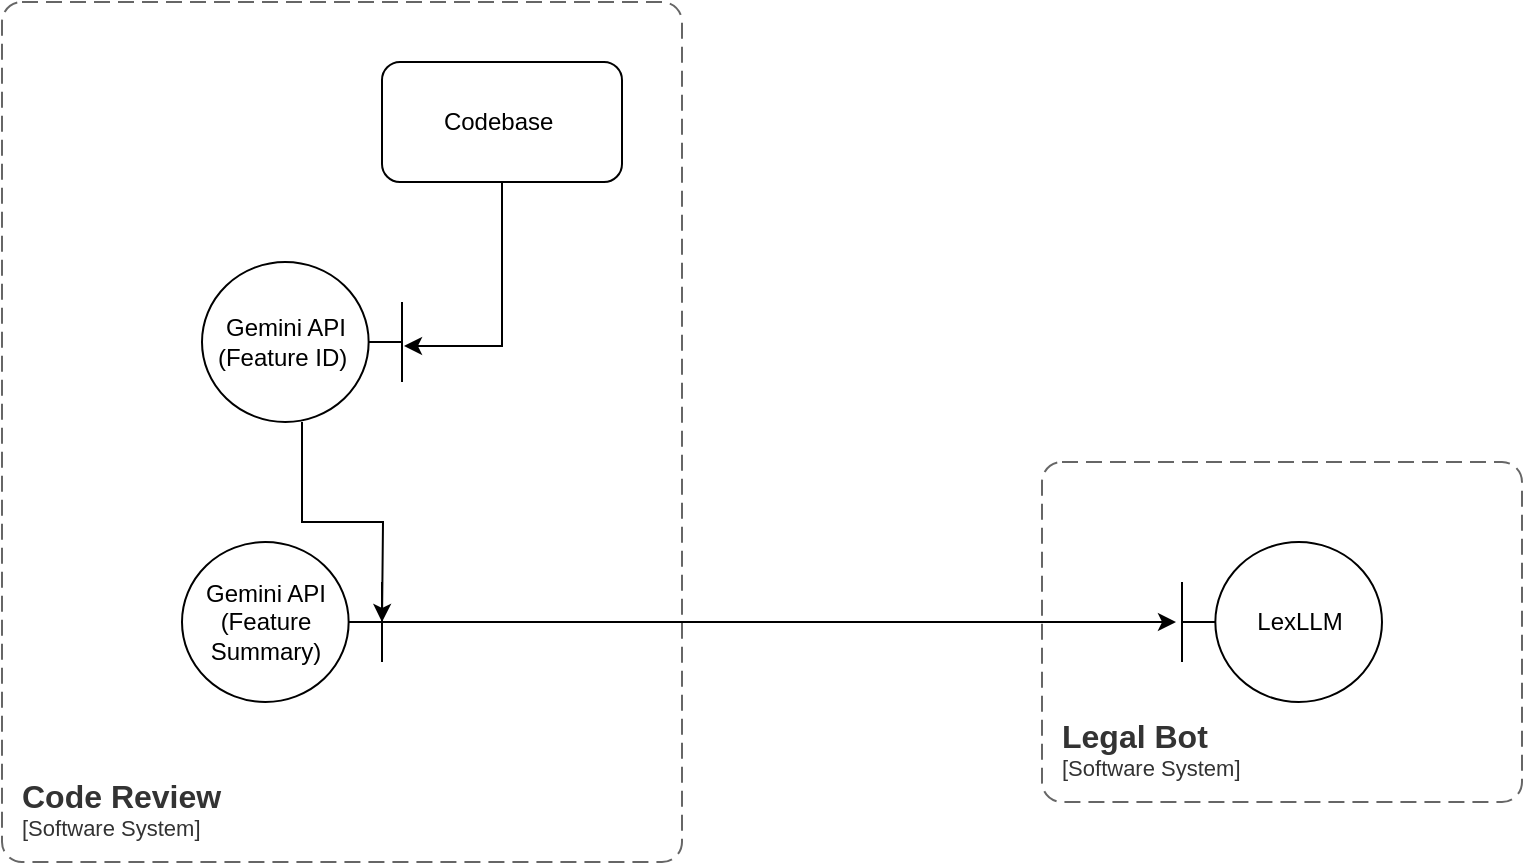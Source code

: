<mxfile>
    <diagram id="njNV_r26b3F3stBSeDbN" name="Page-1">
        <mxGraphModel dx="1686" dy="1139" grid="1" gridSize="10" guides="1" tooltips="1" connect="1" arrows="1" fold="1" page="1" pageScale="1" pageWidth="2339" pageHeight="3300" math="0" shadow="0">
            <root>
                <mxCell id="0"/>
                <mxCell id="1" parent="0"/>
                <object placeholders="1" c4Name="Code Review" c4Type="SystemScopeBoundary" c4Application="Software System" label="&lt;font style=&quot;font-size: 16px&quot;&gt;&lt;b&gt;&lt;div style=&quot;text-align: left&quot;&gt;%c4Name%&lt;/div&gt;&lt;/b&gt;&lt;/font&gt;&lt;div style=&quot;text-align: left&quot;&gt;[%c4Application%]&lt;/div&gt;" id="3">
                    <mxCell style="rounded=1;fontSize=11;whiteSpace=wrap;html=1;dashed=1;arcSize=20;fillColor=none;strokeColor=#666666;fontColor=#333333;labelBackgroundColor=none;align=left;verticalAlign=bottom;labelBorderColor=none;spacingTop=0;spacing=10;dashPattern=8 4;metaEdit=1;rotatable=0;perimeter=rectanglePerimeter;noLabel=0;labelPadding=0;allowArrows=0;connectable=0;expand=0;recursiveResize=0;editable=1;pointerEvents=0;absoluteArcSize=1;points=[[0.25,0,0],[0.5,0,0],[0.75,0,0],[1,0.25,0],[1,0.5,0],[1,0.75,0],[0.75,1,0],[0.5,1,0],[0.25,1,0],[0,0.75,0],[0,0.5,0],[0,0.25,0]];" vertex="1" parent="1">
                        <mxGeometry x="660" y="220" width="340" height="430" as="geometry"/>
                    </mxCell>
                </object>
                <object placeholders="1" c4Name="Legal Bot" c4Type="SystemScopeBoundary" c4Application="Software System" label="&lt;font style=&quot;font-size: 16px&quot;&gt;&lt;b&gt;&lt;div style=&quot;text-align: left&quot;&gt;%c4Name%&lt;/div&gt;&lt;/b&gt;&lt;/font&gt;&lt;div style=&quot;text-align: left&quot;&gt;[%c4Application%]&lt;/div&gt;" id="5">
                    <mxCell style="rounded=1;fontSize=11;whiteSpace=wrap;html=1;dashed=1;arcSize=20;fillColor=none;strokeColor=#666666;fontColor=#333333;labelBackgroundColor=none;align=left;verticalAlign=bottom;labelBorderColor=none;spacingTop=0;spacing=10;dashPattern=8 4;metaEdit=1;rotatable=0;perimeter=rectanglePerimeter;noLabel=0;labelPadding=0;allowArrows=0;connectable=0;expand=0;recursiveResize=0;editable=1;pointerEvents=0;absoluteArcSize=1;points=[[0.25,0,0],[0.5,0,0],[0.75,0,0],[1,0.25,0],[1,0.5,0],[1,0.75,0],[0.75,1,0],[0.5,1,0],[0.25,1,0],[0,0.75,0],[0,0.5,0],[0,0.25,0]];" vertex="1" parent="1">
                        <mxGeometry x="1180" y="450" width="240" height="170" as="geometry"/>
                    </mxCell>
                </object>
                <mxCell id="6" value="Codebase&amp;nbsp;" style="rounded=1;whiteSpace=wrap;html=1;" vertex="1" parent="1">
                    <mxGeometry x="850" y="250" width="120" height="60" as="geometry"/>
                </mxCell>
                <mxCell id="15" style="edgeStyle=orthogonalEdgeStyle;shape=connector;curved=0;rounded=0;html=1;strokeColor=default;align=center;verticalAlign=middle;fontFamily=Helvetica;fontSize=11;fontColor=default;labelBackgroundColor=default;endArrow=classic;" edge="1" parent="1" source="7">
                    <mxGeometry relative="1" as="geometry">
                        <mxPoint x="850" y="530" as="targetPoint"/>
                    </mxGeometry>
                </mxCell>
                <mxCell id="7" value="Gemini API (Feature ID)&amp;nbsp;" style="shape=umlBoundary;whiteSpace=wrap;html=1;direction=west;" vertex="1" parent="1">
                    <mxGeometry x="760" y="350" width="100" height="80" as="geometry"/>
                </mxCell>
                <mxCell id="8" style="edgeStyle=orthogonalEdgeStyle;html=1;entryX=-0.01;entryY=0.475;entryDx=0;entryDy=0;entryPerimeter=0;rounded=0;curved=0;" edge="1" parent="1" source="6" target="7">
                    <mxGeometry relative="1" as="geometry"/>
                </mxCell>
                <mxCell id="9" value="Gemini API&lt;div&gt;(Feature Summary)&lt;/div&gt;" style="shape=umlBoundary;whiteSpace=wrap;html=1;direction=west;" vertex="1" parent="1">
                    <mxGeometry x="750" y="490" width="100" height="80" as="geometry"/>
                </mxCell>
                <mxCell id="13" value="LexLLM" style="shape=umlBoundary;whiteSpace=wrap;html=1;direction=east;" vertex="1" parent="1">
                    <mxGeometry x="1250" y="490" width="100" height="80" as="geometry"/>
                </mxCell>
                <mxCell id="14" style="edgeStyle=orthogonalEdgeStyle;shape=connector;curved=0;rounded=0;html=1;entryX=-0.03;entryY=0.5;entryDx=0;entryDy=0;entryPerimeter=0;strokeColor=default;align=center;verticalAlign=middle;fontFamily=Helvetica;fontSize=11;fontColor=default;labelBackgroundColor=default;endArrow=classic;" edge="1" parent="1" source="9" target="13">
                    <mxGeometry relative="1" as="geometry">
                        <Array as="points">
                            <mxPoint x="1247" y="530"/>
                        </Array>
                    </mxGeometry>
                </mxCell>
            </root>
        </mxGraphModel>
    </diagram>
</mxfile>